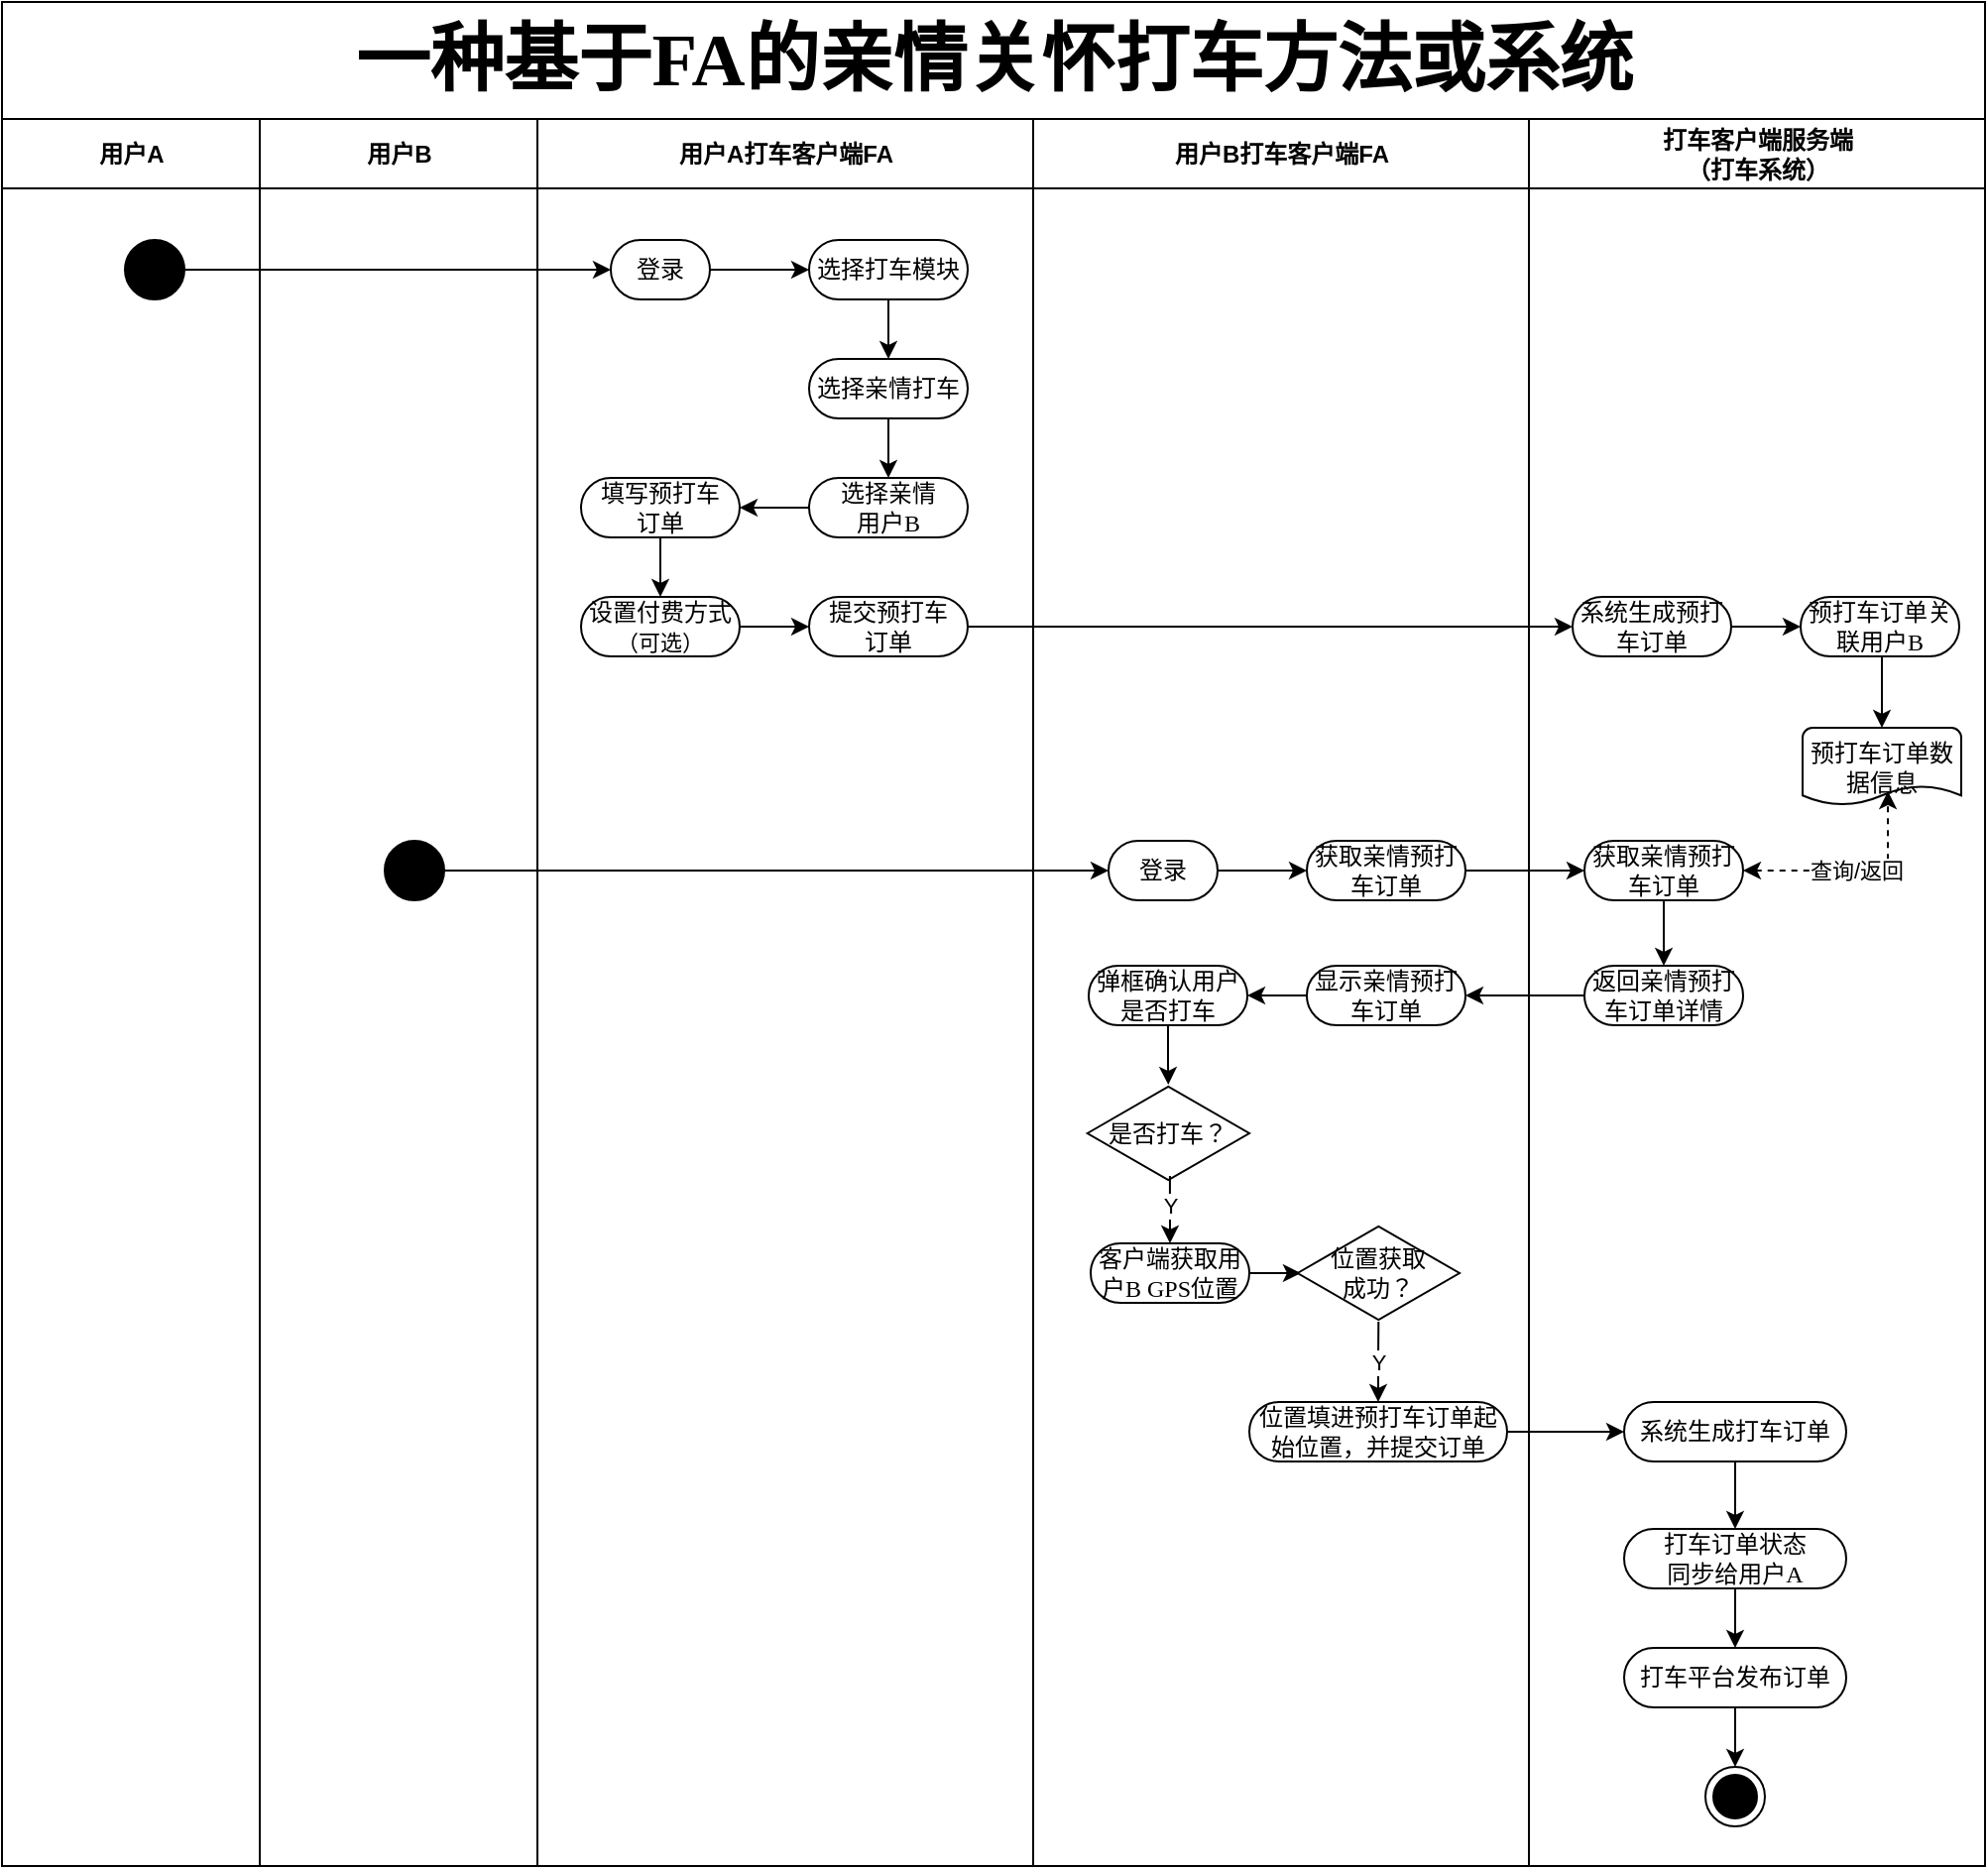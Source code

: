 <mxfile version="13.0.8" type="github"><diagram name="Page-1" id="0783ab3e-0a74-02c8-0abd-f7b4e66b4bec"><mxGraphModel dx="1422" dy="1845" grid="1" gridSize="10" guides="1" tooltips="1" connect="1" arrows="1" fold="1" page="1" pageScale="1" pageWidth="850" pageHeight="1100" background="#ffffff" math="0" shadow="0"><root><mxCell id="0"/><mxCell id="1" parent="0"/><mxCell id="1c1d494c118603dd-1" value="&lt;p style=&quot;margin-top: 0pt ; margin-bottom: 0pt ; direction: ltr ; unicode-bidi: embed ; vertical-align: baseline&quot;&gt;&lt;span style=&quot;font-size: 28pt&quot;&gt;一种基于&lt;/span&gt;&lt;span style=&quot;font-size: 28pt&quot;&gt;FA&lt;/span&gt;&lt;span style=&quot;font-size: 28pt&quot;&gt;的亲情关怀打车方法或系统&lt;/span&gt;&lt;/p&gt;" style="swimlane;html=1;childLayout=stackLayout;startSize=59;rounded=0;shadow=0;comic=0;labelBackgroundColor=none;strokeWidth=1;fontFamily=Verdana;fontSize=12;align=center;" parent="1" vertex="1"><mxGeometry x="130" y="-60" width="1000" height="940" as="geometry"/></mxCell><mxCell id="1c1d494c118603dd-2" value="用户A" style="swimlane;html=1;startSize=35;" parent="1c1d494c118603dd-1" vertex="1"><mxGeometry y="59" width="130" height="881" as="geometry"/></mxCell><mxCell id="e-g7_cAdsuxnDCvxI7_F-93" value="" style="ellipse;whiteSpace=wrap;html=1;rounded=0;shadow=0;comic=0;labelBackgroundColor=none;strokeWidth=1;fillColor=#000000;fontFamily=Verdana;fontSize=12;align=center;" vertex="1" parent="1c1d494c118603dd-2"><mxGeometry x="62" y="61" width="30" height="30" as="geometry"/></mxCell><mxCell id="e-g7_cAdsuxnDCvxI7_F-83" value="用户B" style="swimlane;html=1;startSize=35;" vertex="1" parent="1c1d494c118603dd-1"><mxGeometry x="130" y="59" width="140" height="881" as="geometry"/></mxCell><mxCell id="e-g7_cAdsuxnDCvxI7_F-152" value="" style="ellipse;whiteSpace=wrap;html=1;rounded=0;shadow=0;comic=0;labelBackgroundColor=none;strokeWidth=1;fillColor=#000000;fontFamily=Verdana;fontSize=12;align=center;" vertex="1" parent="e-g7_cAdsuxnDCvxI7_F-83"><mxGeometry x="63" y="364" width="30" height="30" as="geometry"/></mxCell><mxCell id="1c1d494c118603dd-4" value="用户A打车客户端FA" style="swimlane;html=1;startSize=35;" parent="1c1d494c118603dd-1" vertex="1"><mxGeometry x="270" y="59" width="250" height="881" as="geometry"/></mxCell><mxCell id="e-g7_cAdsuxnDCvxI7_F-108" style="edgeStyle=orthogonalEdgeStyle;rounded=0;orthogonalLoop=1;jettySize=auto;html=1;exitX=1;exitY=0.5;exitDx=0;exitDy=0;entryX=0;entryY=0.5;entryDx=0;entryDy=0;" edge="1" parent="1c1d494c118603dd-4" source="e-g7_cAdsuxnDCvxI7_F-94" target="e-g7_cAdsuxnDCvxI7_F-105"><mxGeometry relative="1" as="geometry"/></mxCell><mxCell id="e-g7_cAdsuxnDCvxI7_F-94" value="登录" style="rounded=1;whiteSpace=wrap;html=1;shadow=0;comic=0;labelBackgroundColor=none;strokeWidth=1;fontFamily=Verdana;fontSize=12;align=center;arcSize=50;" vertex="1" parent="1c1d494c118603dd-4"><mxGeometry x="37" y="61" width="50" height="30" as="geometry"/></mxCell><mxCell id="e-g7_cAdsuxnDCvxI7_F-115" style="edgeStyle=orthogonalEdgeStyle;rounded=0;orthogonalLoop=1;jettySize=auto;html=1;exitX=0.5;exitY=1;exitDx=0;exitDy=0;entryX=0.5;entryY=0;entryDx=0;entryDy=0;" edge="1" parent="1c1d494c118603dd-4" source="e-g7_cAdsuxnDCvxI7_F-111" target="e-g7_cAdsuxnDCvxI7_F-114"><mxGeometry relative="1" as="geometry"/></mxCell><mxCell id="e-g7_cAdsuxnDCvxI7_F-111" value="填写预打车&lt;br&gt;订单" style="rounded=1;whiteSpace=wrap;html=1;shadow=0;comic=0;labelBackgroundColor=none;strokeWidth=1;fontFamily=Verdana;fontSize=12;align=center;arcSize=50;" vertex="1" parent="1c1d494c118603dd-4"><mxGeometry x="22" y="181" width="80" height="30" as="geometry"/></mxCell><mxCell id="e-g7_cAdsuxnDCvxI7_F-113" style="edgeStyle=orthogonalEdgeStyle;rounded=0;orthogonalLoop=1;jettySize=auto;html=1;exitX=0.5;exitY=1;exitDx=0;exitDy=0;entryX=0.5;entryY=0;entryDx=0;entryDy=0;" edge="1" parent="1c1d494c118603dd-4" source="e-g7_cAdsuxnDCvxI7_F-106" target="e-g7_cAdsuxnDCvxI7_F-110"><mxGeometry relative="1" as="geometry"/></mxCell><mxCell id="e-g7_cAdsuxnDCvxI7_F-117" style="edgeStyle=orthogonalEdgeStyle;rounded=0;orthogonalLoop=1;jettySize=auto;html=1;exitX=1;exitY=0.5;exitDx=0;exitDy=0;entryX=0;entryY=0.5;entryDx=0;entryDy=0;" edge="1" parent="1c1d494c118603dd-4" source="e-g7_cAdsuxnDCvxI7_F-114" target="e-g7_cAdsuxnDCvxI7_F-116"><mxGeometry relative="1" as="geometry"/></mxCell><mxCell id="e-g7_cAdsuxnDCvxI7_F-114" value="设置付费方式&lt;br&gt;&lt;font style=&quot;font-size: 11px&quot;&gt;（可选）&lt;/font&gt;" style="rounded=1;whiteSpace=wrap;html=1;shadow=0;comic=0;labelBackgroundColor=none;strokeWidth=1;fontFamily=Verdana;fontSize=12;align=center;arcSize=50;" vertex="1" parent="1c1d494c118603dd-4"><mxGeometry x="22" y="241" width="80" height="30" as="geometry"/></mxCell><mxCell id="e-g7_cAdsuxnDCvxI7_F-106" value="选择亲情打车" style="rounded=1;whiteSpace=wrap;html=1;shadow=0;comic=0;labelBackgroundColor=none;strokeWidth=1;fontFamily=Verdana;fontSize=12;align=center;arcSize=50;" vertex="1" parent="1c1d494c118603dd-4"><mxGeometry x="137" y="121" width="80" height="30" as="geometry"/></mxCell><mxCell id="e-g7_cAdsuxnDCvxI7_F-109" style="edgeStyle=orthogonalEdgeStyle;rounded=0;orthogonalLoop=1;jettySize=auto;html=1;exitX=0.5;exitY=1;exitDx=0;exitDy=0;entryX=0.5;entryY=0;entryDx=0;entryDy=0;" edge="1" parent="1c1d494c118603dd-4" source="e-g7_cAdsuxnDCvxI7_F-105" target="e-g7_cAdsuxnDCvxI7_F-106"><mxGeometry relative="1" as="geometry"/></mxCell><mxCell id="e-g7_cAdsuxnDCvxI7_F-105" value="选择打车模块" style="rounded=1;whiteSpace=wrap;html=1;shadow=0;comic=0;labelBackgroundColor=none;strokeWidth=1;fontFamily=Verdana;fontSize=12;align=center;arcSize=50;" vertex="1" parent="1c1d494c118603dd-4"><mxGeometry x="137" y="61" width="80" height="30" as="geometry"/></mxCell><mxCell id="e-g7_cAdsuxnDCvxI7_F-112" style="edgeStyle=orthogonalEdgeStyle;rounded=0;orthogonalLoop=1;jettySize=auto;html=1;exitX=0;exitY=0.5;exitDx=0;exitDy=0;entryX=1;entryY=0.5;entryDx=0;entryDy=0;" edge="1" parent="1c1d494c118603dd-4" source="e-g7_cAdsuxnDCvxI7_F-110" target="e-g7_cAdsuxnDCvxI7_F-111"><mxGeometry relative="1" as="geometry"/></mxCell><mxCell id="e-g7_cAdsuxnDCvxI7_F-110" value="选择亲情&lt;br&gt;用户B" style="rounded=1;whiteSpace=wrap;html=1;shadow=0;comic=0;labelBackgroundColor=none;strokeWidth=1;fontFamily=Verdana;fontSize=12;align=center;arcSize=50;" vertex="1" parent="1c1d494c118603dd-4"><mxGeometry x="137" y="181" width="80" height="30" as="geometry"/></mxCell><mxCell id="e-g7_cAdsuxnDCvxI7_F-116" value="提交预打车&lt;br&gt;订单" style="rounded=1;whiteSpace=wrap;html=1;shadow=0;comic=0;labelBackgroundColor=none;strokeWidth=1;fontFamily=Verdana;fontSize=12;align=center;arcSize=50;" vertex="1" parent="1c1d494c118603dd-4"><mxGeometry x="137" y="241" width="80" height="30" as="geometry"/></mxCell><mxCell id="e-g7_cAdsuxnDCvxI7_F-95" style="edgeStyle=orthogonalEdgeStyle;rounded=0;orthogonalLoop=1;jettySize=auto;html=1;exitX=1;exitY=0.5;exitDx=0;exitDy=0;entryX=0;entryY=0.5;entryDx=0;entryDy=0;" edge="1" parent="1c1d494c118603dd-1" source="e-g7_cAdsuxnDCvxI7_F-93" target="e-g7_cAdsuxnDCvxI7_F-94"><mxGeometry relative="1" as="geometry"/></mxCell><mxCell id="e-g7_cAdsuxnDCvxI7_F-119" style="edgeStyle=orthogonalEdgeStyle;rounded=0;orthogonalLoop=1;jettySize=auto;html=1;exitX=1;exitY=0.5;exitDx=0;exitDy=0;entryX=0;entryY=0.5;entryDx=0;entryDy=0;" edge="1" parent="1c1d494c118603dd-1" source="e-g7_cAdsuxnDCvxI7_F-116" target="e-g7_cAdsuxnDCvxI7_F-118"><mxGeometry relative="1" as="geometry"/></mxCell><mxCell id="e-g7_cAdsuxnDCvxI7_F-64" value="用户B打车客户端FA" style="swimlane;html=1;startSize=35;" vertex="1" parent="1c1d494c118603dd-1"><mxGeometry x="520" y="59" width="250" height="881" as="geometry"/></mxCell><mxCell id="e-g7_cAdsuxnDCvxI7_F-179" style="edgeStyle=orthogonalEdgeStyle;rounded=0;orthogonalLoop=1;jettySize=auto;html=1;exitX=1;exitY=0.5;exitDx=0;exitDy=0;strokeColor=#000000;fontColor=#000000;" edge="1" parent="e-g7_cAdsuxnDCvxI7_F-64" source="e-g7_cAdsuxnDCvxI7_F-153" target="e-g7_cAdsuxnDCvxI7_F-178"><mxGeometry relative="1" as="geometry"/></mxCell><mxCell id="e-g7_cAdsuxnDCvxI7_F-153" value="登录" style="rounded=1;whiteSpace=wrap;html=1;shadow=0;comic=0;labelBackgroundColor=none;strokeWidth=1;fontFamily=Verdana;fontSize=12;align=center;arcSize=50;" vertex="1" parent="e-g7_cAdsuxnDCvxI7_F-64"><mxGeometry x="38" y="364" width="55" height="30" as="geometry"/></mxCell><mxCell id="e-g7_cAdsuxnDCvxI7_F-204" style="edgeStyle=orthogonalEdgeStyle;rounded=0;orthogonalLoop=1;jettySize=auto;html=1;exitX=0.5;exitY=1;exitDx=0;exitDy=0;startArrow=none;startFill=0;strokeColor=#000000;fontColor=#000000;" edge="1" parent="e-g7_cAdsuxnDCvxI7_F-64" source="e-g7_cAdsuxnDCvxI7_F-202" target="e-g7_cAdsuxnDCvxI7_F-203"><mxGeometry relative="1" as="geometry"/></mxCell><mxCell id="e-g7_cAdsuxnDCvxI7_F-202" value="弹框确认用户是否打车" style="rounded=1;whiteSpace=wrap;html=1;shadow=0;comic=0;labelBackgroundColor=none;strokeWidth=1;fontFamily=Verdana;fontSize=12;align=center;arcSize=50;" vertex="1" parent="e-g7_cAdsuxnDCvxI7_F-64"><mxGeometry x="28" y="427" width="80" height="30" as="geometry"/></mxCell><mxCell id="e-g7_cAdsuxnDCvxI7_F-203" value="是否打车？" style="html=1;whiteSpace=wrap;aspect=fixed;shape=isoRectangle;strokeColor=#000000;strokeWidth=1;fontColor=#000000;" vertex="1" parent="e-g7_cAdsuxnDCvxI7_F-64"><mxGeometry x="27.33" y="487" width="81.67" height="49" as="geometry"/></mxCell><mxCell id="e-g7_cAdsuxnDCvxI7_F-209" style="edgeStyle=orthogonalEdgeStyle;rounded=0;orthogonalLoop=1;jettySize=auto;html=1;exitX=0.5;exitY=0;exitDx=0;exitDy=0;entryX=0.51;entryY=0.939;entryDx=0;entryDy=0;entryPerimeter=0;startArrow=classic;startFill=1;strokeColor=#000000;fontColor=#000000;endArrow=none;endFill=0;" edge="1" parent="e-g7_cAdsuxnDCvxI7_F-64" source="e-g7_cAdsuxnDCvxI7_F-208" target="e-g7_cAdsuxnDCvxI7_F-203"><mxGeometry relative="1" as="geometry"/></mxCell><mxCell id="e-g7_cAdsuxnDCvxI7_F-211" value="Y" style="edgeLabel;html=1;align=center;verticalAlign=middle;resizable=0;points=[];fontColor=#000000;" vertex="1" connectable="0" parent="e-g7_cAdsuxnDCvxI7_F-209"><mxGeometry x="0.118" relative="1" as="geometry"><mxPoint as="offset"/></mxGeometry></mxCell><mxCell id="e-g7_cAdsuxnDCvxI7_F-214" style="edgeStyle=orthogonalEdgeStyle;rounded=0;orthogonalLoop=1;jettySize=auto;html=1;exitX=1;exitY=0.5;exitDx=0;exitDy=0;entryX=0.02;entryY=0.5;entryDx=0;entryDy=0;startArrow=none;startFill=0;endArrow=classic;endFill=1;strokeColor=#000000;fontColor=#000000;entryPerimeter=0;" edge="1" parent="e-g7_cAdsuxnDCvxI7_F-64" source="e-g7_cAdsuxnDCvxI7_F-208" target="e-g7_cAdsuxnDCvxI7_F-217"><mxGeometry relative="1" as="geometry"><mxPoint x="138" y="582" as="targetPoint"/></mxGeometry></mxCell><mxCell id="e-g7_cAdsuxnDCvxI7_F-208" value="客户端获取用户B GPS位置" style="rounded=1;whiteSpace=wrap;html=1;shadow=0;comic=0;labelBackgroundColor=none;strokeWidth=1;fontFamily=Verdana;fontSize=12;align=center;arcSize=50;" vertex="1" parent="e-g7_cAdsuxnDCvxI7_F-64"><mxGeometry x="29" y="567" width="80" height="30" as="geometry"/></mxCell><mxCell id="e-g7_cAdsuxnDCvxI7_F-178" value="获取亲情预打车订单" style="rounded=1;whiteSpace=wrap;html=1;shadow=0;comic=0;labelBackgroundColor=none;strokeWidth=1;fontFamily=Verdana;fontSize=12;align=center;arcSize=50;" vertex="1" parent="e-g7_cAdsuxnDCvxI7_F-64"><mxGeometry x="138" y="364" width="80" height="30" as="geometry"/></mxCell><mxCell id="e-g7_cAdsuxnDCvxI7_F-206" style="edgeStyle=orthogonalEdgeStyle;rounded=0;orthogonalLoop=1;jettySize=auto;html=1;exitX=0;exitY=0.5;exitDx=0;exitDy=0;entryX=1;entryY=0.5;entryDx=0;entryDy=0;startArrow=none;startFill=0;strokeColor=#000000;fontColor=#000000;" edge="1" parent="e-g7_cAdsuxnDCvxI7_F-64" source="e-g7_cAdsuxnDCvxI7_F-200" target="e-g7_cAdsuxnDCvxI7_F-202"><mxGeometry relative="1" as="geometry"/></mxCell><mxCell id="e-g7_cAdsuxnDCvxI7_F-200" value="显示亲情预打车订单" style="rounded=1;whiteSpace=wrap;html=1;shadow=0;comic=0;labelBackgroundColor=none;strokeWidth=1;fontFamily=Verdana;fontSize=12;align=center;arcSize=50;" vertex="1" parent="e-g7_cAdsuxnDCvxI7_F-64"><mxGeometry x="138" y="427" width="80" height="30" as="geometry"/></mxCell><mxCell id="e-g7_cAdsuxnDCvxI7_F-217" value="位置获取&lt;br&gt;成功？" style="html=1;whiteSpace=wrap;aspect=fixed;shape=isoRectangle;strokeColor=#000000;strokeWidth=1;fontColor=#000000;" vertex="1" parent="e-g7_cAdsuxnDCvxI7_F-64"><mxGeometry x="133.33" y="557.5" width="81.67" height="49" as="geometry"/></mxCell><mxCell id="e-g7_cAdsuxnDCvxI7_F-219" value="Y" style="edgeStyle=orthogonalEdgeStyle;rounded=0;orthogonalLoop=1;jettySize=auto;html=1;exitX=0.5;exitY=0;exitDx=0;exitDy=0;startArrow=classic;startFill=1;endArrow=none;endFill=0;strokeColor=#000000;fontColor=#000000;" edge="1" parent="e-g7_cAdsuxnDCvxI7_F-64" source="e-g7_cAdsuxnDCvxI7_F-218" target="e-g7_cAdsuxnDCvxI7_F-217"><mxGeometry relative="1" as="geometry"/></mxCell><mxCell id="e-g7_cAdsuxnDCvxI7_F-218" value="位置填进预打车订单起始位置，并提交订单" style="rounded=1;whiteSpace=wrap;html=1;shadow=0;comic=0;labelBackgroundColor=none;strokeWidth=1;fontFamily=Verdana;fontSize=12;align=center;arcSize=50;" vertex="1" parent="e-g7_cAdsuxnDCvxI7_F-64"><mxGeometry x="109" y="647" width="130" height="30" as="geometry"/></mxCell><mxCell id="e-g7_cAdsuxnDCvxI7_F-156" style="edgeStyle=orthogonalEdgeStyle;rounded=0;orthogonalLoop=1;jettySize=auto;html=1;exitX=1;exitY=0.5;exitDx=0;exitDy=0;strokeColor=#000000;fontColor=#000000;" edge="1" parent="1c1d494c118603dd-1" source="e-g7_cAdsuxnDCvxI7_F-152" target="e-g7_cAdsuxnDCvxI7_F-153"><mxGeometry relative="1" as="geometry"/></mxCell><mxCell id="e-g7_cAdsuxnDCvxI7_F-185" style="edgeStyle=orthogonalEdgeStyle;rounded=0;orthogonalLoop=1;jettySize=auto;html=1;exitX=1;exitY=0.5;exitDx=0;exitDy=0;strokeColor=#000000;fontColor=#000000;" edge="1" parent="1c1d494c118603dd-1" source="e-g7_cAdsuxnDCvxI7_F-178" target="e-g7_cAdsuxnDCvxI7_F-184"><mxGeometry relative="1" as="geometry"/></mxCell><mxCell id="e-g7_cAdsuxnDCvxI7_F-201" style="edgeStyle=orthogonalEdgeStyle;rounded=0;orthogonalLoop=1;jettySize=auto;html=1;exitX=0;exitY=0.5;exitDx=0;exitDy=0;entryX=1;entryY=0.5;entryDx=0;entryDy=0;startArrow=none;startFill=0;strokeColor=#000000;fontColor=#000000;" edge="1" parent="1c1d494c118603dd-1" source="e-g7_cAdsuxnDCvxI7_F-197" target="e-g7_cAdsuxnDCvxI7_F-200"><mxGeometry relative="1" as="geometry"/></mxCell><mxCell id="e-g7_cAdsuxnDCvxI7_F-223" style="edgeStyle=orthogonalEdgeStyle;rounded=0;orthogonalLoop=1;jettySize=auto;html=1;exitX=1;exitY=0.5;exitDx=0;exitDy=0;entryX=0;entryY=0.5;entryDx=0;entryDy=0;startArrow=none;startFill=0;endArrow=classic;endFill=1;strokeColor=#000000;fontColor=#000000;" edge="1" parent="1c1d494c118603dd-1" source="e-g7_cAdsuxnDCvxI7_F-218" target="e-g7_cAdsuxnDCvxI7_F-221"><mxGeometry relative="1" as="geometry"/></mxCell><mxCell id="e-g7_cAdsuxnDCvxI7_F-75" value="打车客户端服务端&lt;br&gt;（打车系统）" style="swimlane;html=1;startSize=35;" vertex="1" parent="1c1d494c118603dd-1"><mxGeometry x="770" y="59" width="230" height="881" as="geometry"/></mxCell><mxCell id="e-g7_cAdsuxnDCvxI7_F-134" style="edgeStyle=orthogonalEdgeStyle;rounded=0;orthogonalLoop=1;jettySize=auto;html=1;exitX=1;exitY=0.5;exitDx=0;exitDy=0;entryX=0;entryY=0.5;entryDx=0;entryDy=0;" edge="1" parent="e-g7_cAdsuxnDCvxI7_F-75" source="e-g7_cAdsuxnDCvxI7_F-118" target="e-g7_cAdsuxnDCvxI7_F-120"><mxGeometry relative="1" as="geometry"/></mxCell><mxCell id="e-g7_cAdsuxnDCvxI7_F-118" value="系统生成预打车订单" style="rounded=1;whiteSpace=wrap;html=1;shadow=0;comic=0;labelBackgroundColor=none;strokeWidth=1;fontFamily=Verdana;fontSize=12;align=center;arcSize=50;" vertex="1" parent="e-g7_cAdsuxnDCvxI7_F-75"><mxGeometry x="22" y="241" width="80" height="30" as="geometry"/></mxCell><mxCell id="e-g7_cAdsuxnDCvxI7_F-186" value="查询/返回" style="edgeStyle=orthogonalEdgeStyle;rounded=0;orthogonalLoop=1;jettySize=auto;html=1;exitX=1;exitY=0.5;exitDx=0;exitDy=0;entryX=0.538;entryY=0.821;entryDx=0;entryDy=0;entryPerimeter=0;strokeColor=#000000;fontColor=#000000;dashed=1;startArrow=classic;startFill=1;" edge="1" parent="e-g7_cAdsuxnDCvxI7_F-75" source="e-g7_cAdsuxnDCvxI7_F-184" target="e-g7_cAdsuxnDCvxI7_F-180"><mxGeometry relative="1" as="geometry"/></mxCell><mxCell id="e-g7_cAdsuxnDCvxI7_F-198" style="edgeStyle=orthogonalEdgeStyle;rounded=0;orthogonalLoop=1;jettySize=auto;html=1;exitX=0.5;exitY=1;exitDx=0;exitDy=0;entryX=0.5;entryY=0;entryDx=0;entryDy=0;strokeColor=#000000;fontColor=#000000;" edge="1" parent="e-g7_cAdsuxnDCvxI7_F-75" source="e-g7_cAdsuxnDCvxI7_F-184" target="e-g7_cAdsuxnDCvxI7_F-197"><mxGeometry relative="1" as="geometry"/></mxCell><mxCell id="e-g7_cAdsuxnDCvxI7_F-230" value="" style="ellipse;html=1;shape=endState;fillColor=#000000;strokeColor=#000000;fontColor=#000000;" vertex="1" parent="e-g7_cAdsuxnDCvxI7_F-75"><mxGeometry x="89" y="831" width="30" height="30" as="geometry"/></mxCell><mxCell id="e-g7_cAdsuxnDCvxI7_F-232" style="edgeStyle=orthogonalEdgeStyle;rounded=0;orthogonalLoop=1;jettySize=auto;html=1;exitX=0.5;exitY=1;exitDx=0;exitDy=0;entryX=0.5;entryY=0;entryDx=0;entryDy=0;startArrow=none;startFill=0;endArrow=classic;endFill=1;strokeColor=#000000;fontColor=#000000;" edge="1" parent="e-g7_cAdsuxnDCvxI7_F-75" source="e-g7_cAdsuxnDCvxI7_F-226" target="e-g7_cAdsuxnDCvxI7_F-229"><mxGeometry relative="1" as="geometry"/></mxCell><mxCell id="e-g7_cAdsuxnDCvxI7_F-226" value="打车订单状态&lt;br&gt;同步给用户A" style="rounded=1;whiteSpace=wrap;html=1;shadow=0;comic=0;labelBackgroundColor=none;strokeWidth=1;fontFamily=Verdana;fontSize=12;align=center;arcSize=50;" vertex="1" parent="e-g7_cAdsuxnDCvxI7_F-75"><mxGeometry x="48" y="711" width="112" height="30" as="geometry"/></mxCell><mxCell id="e-g7_cAdsuxnDCvxI7_F-233" style="edgeStyle=orthogonalEdgeStyle;rounded=0;orthogonalLoop=1;jettySize=auto;html=1;exitX=0.5;exitY=1;exitDx=0;exitDy=0;entryX=0.5;entryY=0;entryDx=0;entryDy=0;startArrow=none;startFill=0;endArrow=classic;endFill=1;strokeColor=#000000;fontColor=#000000;" edge="1" parent="e-g7_cAdsuxnDCvxI7_F-75" source="e-g7_cAdsuxnDCvxI7_F-229" target="e-g7_cAdsuxnDCvxI7_F-230"><mxGeometry relative="1" as="geometry"/></mxCell><mxCell id="e-g7_cAdsuxnDCvxI7_F-229" value="打车平台发布订单" style="rounded=1;whiteSpace=wrap;html=1;shadow=0;comic=0;labelBackgroundColor=none;strokeWidth=1;fontFamily=Verdana;fontSize=12;align=center;arcSize=50;" vertex="1" parent="e-g7_cAdsuxnDCvxI7_F-75"><mxGeometry x="48" y="771" width="112" height="30" as="geometry"/></mxCell><mxCell id="e-g7_cAdsuxnDCvxI7_F-180" value="预打车订单数据信息" style="strokeWidth=1;html=1;shape=mxgraph.flowchart.document2;whiteSpace=wrap;size=0.25;fontColor=#000000;" vertex="1" parent="e-g7_cAdsuxnDCvxI7_F-75"><mxGeometry x="138" y="307" width="80" height="39" as="geometry"/></mxCell><mxCell id="e-g7_cAdsuxnDCvxI7_F-228" style="edgeStyle=orthogonalEdgeStyle;rounded=0;orthogonalLoop=1;jettySize=auto;html=1;exitX=0.5;exitY=1;exitDx=0;exitDy=0;entryX=0.5;entryY=0;entryDx=0;entryDy=0;startArrow=none;startFill=0;endArrow=classic;endFill=1;strokeColor=#000000;fontColor=#000000;" edge="1" parent="e-g7_cAdsuxnDCvxI7_F-75" source="e-g7_cAdsuxnDCvxI7_F-221" target="e-g7_cAdsuxnDCvxI7_F-226"><mxGeometry relative="1" as="geometry"/></mxCell><mxCell id="e-g7_cAdsuxnDCvxI7_F-221" value="系统生成打车订单" style="rounded=1;whiteSpace=wrap;html=1;shadow=0;comic=0;labelBackgroundColor=none;strokeWidth=1;fontFamily=Verdana;fontSize=12;align=center;arcSize=50;" vertex="1" parent="e-g7_cAdsuxnDCvxI7_F-75"><mxGeometry x="48" y="647" width="112" height="30" as="geometry"/></mxCell><mxCell id="e-g7_cAdsuxnDCvxI7_F-197" value="返回亲情预打车订单详情" style="rounded=1;whiteSpace=wrap;html=1;shadow=0;comic=0;labelBackgroundColor=none;strokeWidth=1;fontFamily=Verdana;fontSize=12;align=center;arcSize=50;" vertex="1" parent="e-g7_cAdsuxnDCvxI7_F-75"><mxGeometry x="28" y="427" width="80" height="30" as="geometry"/></mxCell><mxCell id="e-g7_cAdsuxnDCvxI7_F-184" value="获取亲情预打车订单" style="rounded=1;whiteSpace=wrap;html=1;shadow=0;comic=0;labelBackgroundColor=none;strokeWidth=1;fontFamily=Verdana;fontSize=12;align=center;arcSize=50;" vertex="1" parent="e-g7_cAdsuxnDCvxI7_F-75"><mxGeometry x="28" y="364" width="80" height="30" as="geometry"/></mxCell><mxCell id="e-g7_cAdsuxnDCvxI7_F-227" style="edgeStyle=orthogonalEdgeStyle;rounded=0;orthogonalLoop=1;jettySize=auto;html=1;exitX=0.5;exitY=1;exitDx=0;exitDy=0;entryX=0.5;entryY=0;entryDx=0;entryDy=0;entryPerimeter=0;startArrow=none;startFill=0;endArrow=classic;endFill=1;strokeColor=#000000;fontColor=#000000;" edge="1" parent="e-g7_cAdsuxnDCvxI7_F-75" source="e-g7_cAdsuxnDCvxI7_F-120" target="e-g7_cAdsuxnDCvxI7_F-180"><mxGeometry relative="1" as="geometry"/></mxCell><mxCell id="e-g7_cAdsuxnDCvxI7_F-120" value="预打车订单关联用户B" style="rounded=1;whiteSpace=wrap;html=1;shadow=0;comic=0;labelBackgroundColor=none;strokeWidth=1;fontFamily=Verdana;fontSize=12;align=center;arcSize=50;" vertex="1" parent="e-g7_cAdsuxnDCvxI7_F-75"><mxGeometry x="137" y="241" width="80" height="30" as="geometry"/></mxCell></root></mxGraphModel></diagram></mxfile>